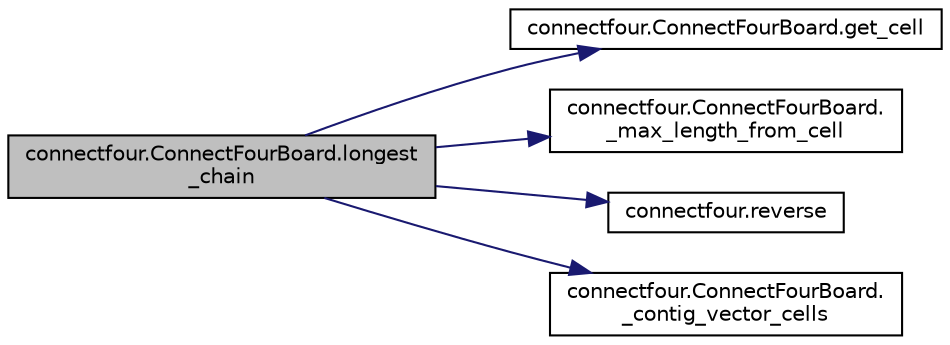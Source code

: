 digraph "connectfour.ConnectFourBoard.longest_chain"
{
  edge [fontname="Helvetica",fontsize="10",labelfontname="Helvetica",labelfontsize="10"];
  node [fontname="Helvetica",fontsize="10",shape=record];
  rankdir="LR";
  Node1 [label="connectfour.ConnectFourBoard.longest\l_chain",height=0.2,width=0.4,color="black", fillcolor="grey75", style="filled", fontcolor="black"];
  Node1 -> Node2 [color="midnightblue",fontsize="10",style="solid",fontname="Helvetica"];
  Node2 [label="connectfour.ConnectFourBoard.get_cell",height=0.2,width=0.4,color="black", fillcolor="white", style="filled",URL="$classconnectfour_1_1_connect_four_board.html#a088fda69e8c13c1e938cb4e138bb396d"];
  Node1 -> Node3 [color="midnightblue",fontsize="10",style="solid",fontname="Helvetica"];
  Node3 [label="connectfour.ConnectFourBoard.\l_max_length_from_cell",height=0.2,width=0.4,color="black", fillcolor="white", style="filled",URL="$classconnectfour_1_1_connect_four_board.html#a7d88e3ae927bef23fad0401f85a88956"];
  Node1 -> Node4 [color="midnightblue",fontsize="10",style="solid",fontname="Helvetica"];
  Node4 [label="connectfour.reverse",height=0.2,width=0.4,color="black", fillcolor="white", style="filled",URL="$namespaceconnectfour.html#a5a597eb637303af8679bfba771eab239"];
  Node1 -> Node5 [color="midnightblue",fontsize="10",style="solid",fontname="Helvetica"];
  Node5 [label="connectfour.ConnectFourBoard.\l_contig_vector_cells",height=0.2,width=0.4,color="black", fillcolor="white", style="filled",URL="$classconnectfour_1_1_connect_four_board.html#a52518c851aa91e3c283ed4dd38360ff1"];
}
